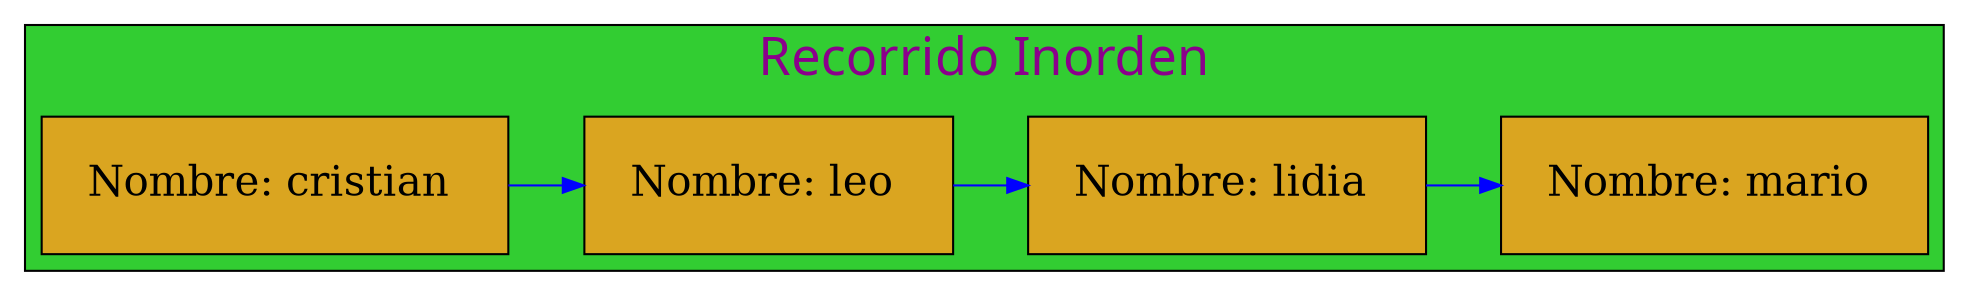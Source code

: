 digraph Inorder_Traversal{

graph[ranksep= "0.5",nodesep= "0.5"];subgraph cluster_3{

label="Recorrido Inorden";
labelloc=t;
fontcolor=magenta4;
fontname=algerian;
fontsize=25;
style=filled;
fillcolor=limegreen;

node[margin=0.3 shape=box style=filled fontcolor=black fillcolor=goldenrod fontsize=20];
{rank=same;

25770483472[label="Nombre: cristian " ];
25770483872[label="Nombre: leo " ];
25770484528[label="Nombre: lidia " ];
25770483616[label="Nombre: mario " ];
};
25770483472 -> 25770483872 -> 25770484528 -> 25770483616 

[color=blue ];
}

}